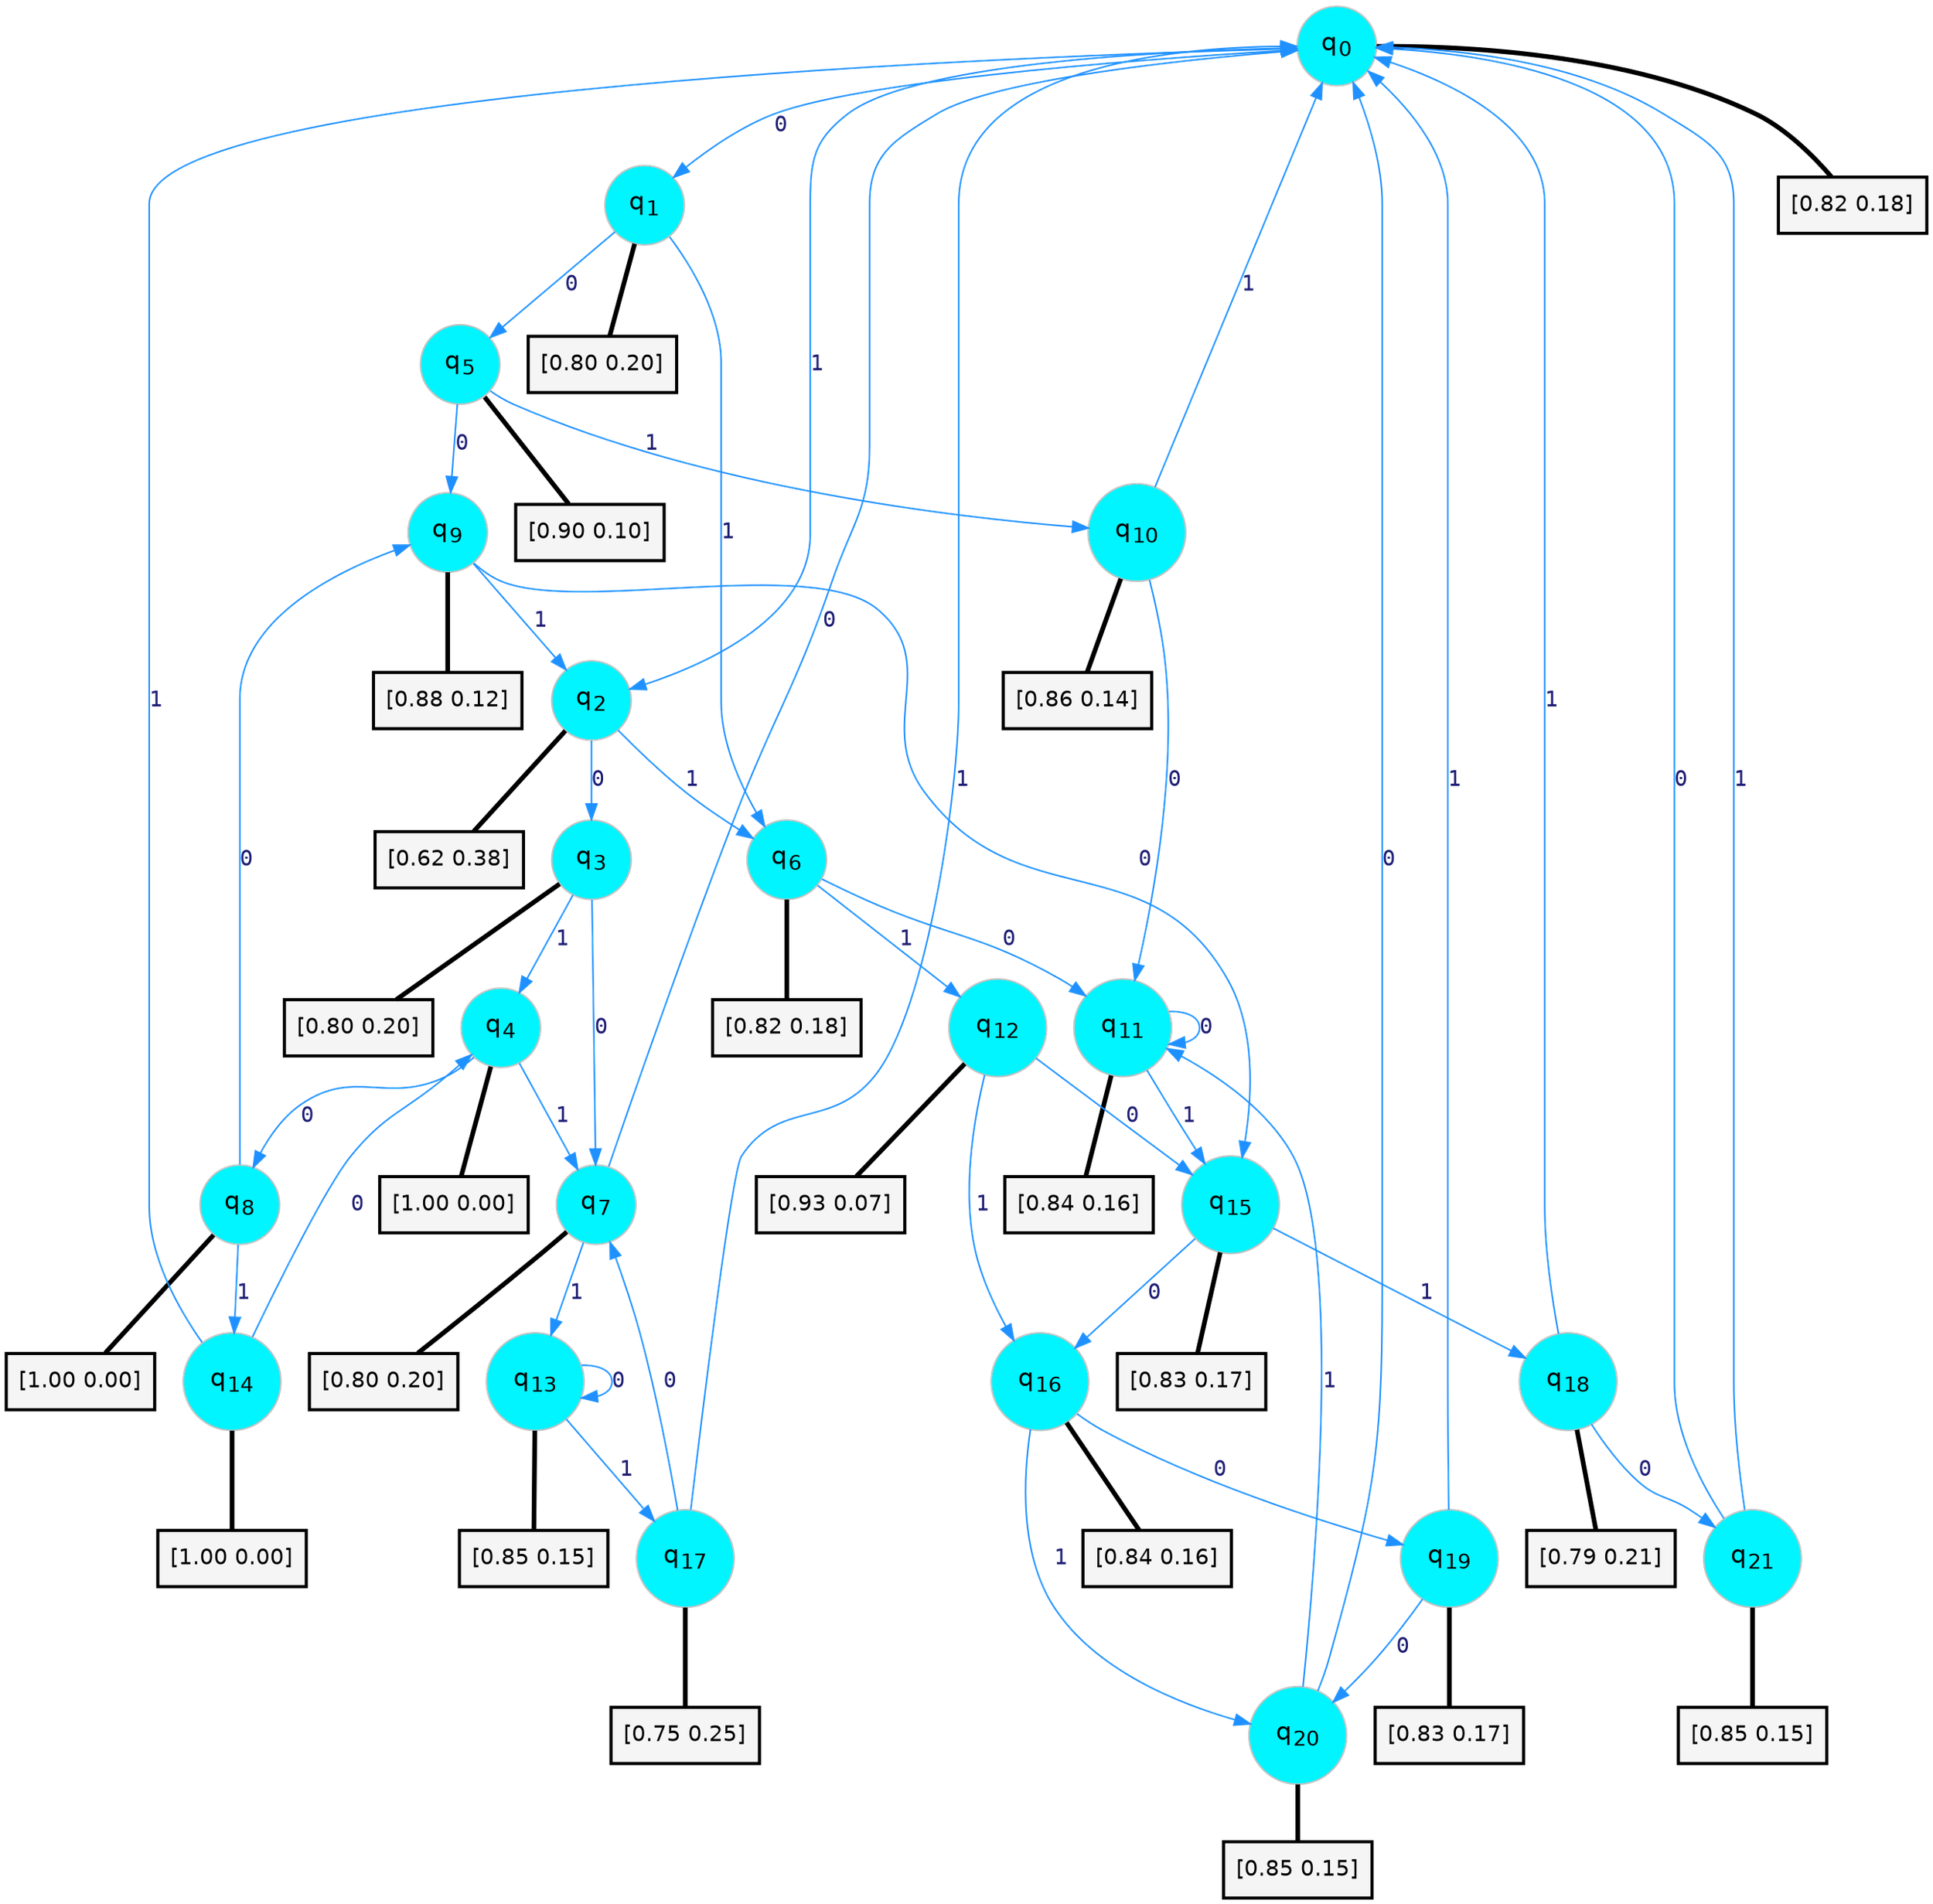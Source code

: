 digraph G {
graph [
bgcolor=transparent, dpi=300, rankdir=TD, size="40,25"];
node [
color=gray, fillcolor=turquoise1, fontcolor=black, fontname=Helvetica, fontsize=16, fontweight=bold, shape=circle, style=filled];
edge [
arrowsize=1, color=dodgerblue1, fontcolor=midnightblue, fontname=courier, fontweight=bold, penwidth=1, style=solid, weight=20];
0[label=<q<SUB>0</SUB>>];
1[label=<q<SUB>1</SUB>>];
2[label=<q<SUB>2</SUB>>];
3[label=<q<SUB>3</SUB>>];
4[label=<q<SUB>4</SUB>>];
5[label=<q<SUB>5</SUB>>];
6[label=<q<SUB>6</SUB>>];
7[label=<q<SUB>7</SUB>>];
8[label=<q<SUB>8</SUB>>];
9[label=<q<SUB>9</SUB>>];
10[label=<q<SUB>10</SUB>>];
11[label=<q<SUB>11</SUB>>];
12[label=<q<SUB>12</SUB>>];
13[label=<q<SUB>13</SUB>>];
14[label=<q<SUB>14</SUB>>];
15[label=<q<SUB>15</SUB>>];
16[label=<q<SUB>16</SUB>>];
17[label=<q<SUB>17</SUB>>];
18[label=<q<SUB>18</SUB>>];
19[label=<q<SUB>19</SUB>>];
20[label=<q<SUB>20</SUB>>];
21[label=<q<SUB>21</SUB>>];
22[label="[0.82 0.18]", shape=box,fontcolor=black, fontname=Helvetica, fontsize=14, penwidth=2, fillcolor=whitesmoke,color=black];
23[label="[0.80 0.20]", shape=box,fontcolor=black, fontname=Helvetica, fontsize=14, penwidth=2, fillcolor=whitesmoke,color=black];
24[label="[0.62 0.38]", shape=box,fontcolor=black, fontname=Helvetica, fontsize=14, penwidth=2, fillcolor=whitesmoke,color=black];
25[label="[0.80 0.20]", shape=box,fontcolor=black, fontname=Helvetica, fontsize=14, penwidth=2, fillcolor=whitesmoke,color=black];
26[label="[1.00 0.00]", shape=box,fontcolor=black, fontname=Helvetica, fontsize=14, penwidth=2, fillcolor=whitesmoke,color=black];
27[label="[0.90 0.10]", shape=box,fontcolor=black, fontname=Helvetica, fontsize=14, penwidth=2, fillcolor=whitesmoke,color=black];
28[label="[0.82 0.18]", shape=box,fontcolor=black, fontname=Helvetica, fontsize=14, penwidth=2, fillcolor=whitesmoke,color=black];
29[label="[0.80 0.20]", shape=box,fontcolor=black, fontname=Helvetica, fontsize=14, penwidth=2, fillcolor=whitesmoke,color=black];
30[label="[1.00 0.00]", shape=box,fontcolor=black, fontname=Helvetica, fontsize=14, penwidth=2, fillcolor=whitesmoke,color=black];
31[label="[0.88 0.12]", shape=box,fontcolor=black, fontname=Helvetica, fontsize=14, penwidth=2, fillcolor=whitesmoke,color=black];
32[label="[0.86 0.14]", shape=box,fontcolor=black, fontname=Helvetica, fontsize=14, penwidth=2, fillcolor=whitesmoke,color=black];
33[label="[0.84 0.16]", shape=box,fontcolor=black, fontname=Helvetica, fontsize=14, penwidth=2, fillcolor=whitesmoke,color=black];
34[label="[0.93 0.07]", shape=box,fontcolor=black, fontname=Helvetica, fontsize=14, penwidth=2, fillcolor=whitesmoke,color=black];
35[label="[0.85 0.15]", shape=box,fontcolor=black, fontname=Helvetica, fontsize=14, penwidth=2, fillcolor=whitesmoke,color=black];
36[label="[1.00 0.00]", shape=box,fontcolor=black, fontname=Helvetica, fontsize=14, penwidth=2, fillcolor=whitesmoke,color=black];
37[label="[0.83 0.17]", shape=box,fontcolor=black, fontname=Helvetica, fontsize=14, penwidth=2, fillcolor=whitesmoke,color=black];
38[label="[0.84 0.16]", shape=box,fontcolor=black, fontname=Helvetica, fontsize=14, penwidth=2, fillcolor=whitesmoke,color=black];
39[label="[0.75 0.25]", shape=box,fontcolor=black, fontname=Helvetica, fontsize=14, penwidth=2, fillcolor=whitesmoke,color=black];
40[label="[0.79 0.21]", shape=box,fontcolor=black, fontname=Helvetica, fontsize=14, penwidth=2, fillcolor=whitesmoke,color=black];
41[label="[0.83 0.17]", shape=box,fontcolor=black, fontname=Helvetica, fontsize=14, penwidth=2, fillcolor=whitesmoke,color=black];
42[label="[0.85 0.15]", shape=box,fontcolor=black, fontname=Helvetica, fontsize=14, penwidth=2, fillcolor=whitesmoke,color=black];
43[label="[0.85 0.15]", shape=box,fontcolor=black, fontname=Helvetica, fontsize=14, penwidth=2, fillcolor=whitesmoke,color=black];
0->1 [label=0];
0->2 [label=1];
0->22 [arrowhead=none, penwidth=3,color=black];
1->5 [label=0];
1->6 [label=1];
1->23 [arrowhead=none, penwidth=3,color=black];
2->3 [label=0];
2->6 [label=1];
2->24 [arrowhead=none, penwidth=3,color=black];
3->7 [label=0];
3->4 [label=1];
3->25 [arrowhead=none, penwidth=3,color=black];
4->8 [label=0];
4->7 [label=1];
4->26 [arrowhead=none, penwidth=3,color=black];
5->9 [label=0];
5->10 [label=1];
5->27 [arrowhead=none, penwidth=3,color=black];
6->11 [label=0];
6->12 [label=1];
6->28 [arrowhead=none, penwidth=3,color=black];
7->0 [label=0];
7->13 [label=1];
7->29 [arrowhead=none, penwidth=3,color=black];
8->9 [label=0];
8->14 [label=1];
8->30 [arrowhead=none, penwidth=3,color=black];
9->15 [label=0];
9->2 [label=1];
9->31 [arrowhead=none, penwidth=3,color=black];
10->11 [label=0];
10->0 [label=1];
10->32 [arrowhead=none, penwidth=3,color=black];
11->11 [label=0];
11->15 [label=1];
11->33 [arrowhead=none, penwidth=3,color=black];
12->15 [label=0];
12->16 [label=1];
12->34 [arrowhead=none, penwidth=3,color=black];
13->13 [label=0];
13->17 [label=1];
13->35 [arrowhead=none, penwidth=3,color=black];
14->4 [label=0];
14->0 [label=1];
14->36 [arrowhead=none, penwidth=3,color=black];
15->16 [label=0];
15->18 [label=1];
15->37 [arrowhead=none, penwidth=3,color=black];
16->19 [label=0];
16->20 [label=1];
16->38 [arrowhead=none, penwidth=3,color=black];
17->7 [label=0];
17->0 [label=1];
17->39 [arrowhead=none, penwidth=3,color=black];
18->21 [label=0];
18->0 [label=1];
18->40 [arrowhead=none, penwidth=3,color=black];
19->20 [label=0];
19->0 [label=1];
19->41 [arrowhead=none, penwidth=3,color=black];
20->0 [label=0];
20->11 [label=1];
20->42 [arrowhead=none, penwidth=3,color=black];
21->0 [label=0];
21->0 [label=1];
21->43 [arrowhead=none, penwidth=3,color=black];
}

